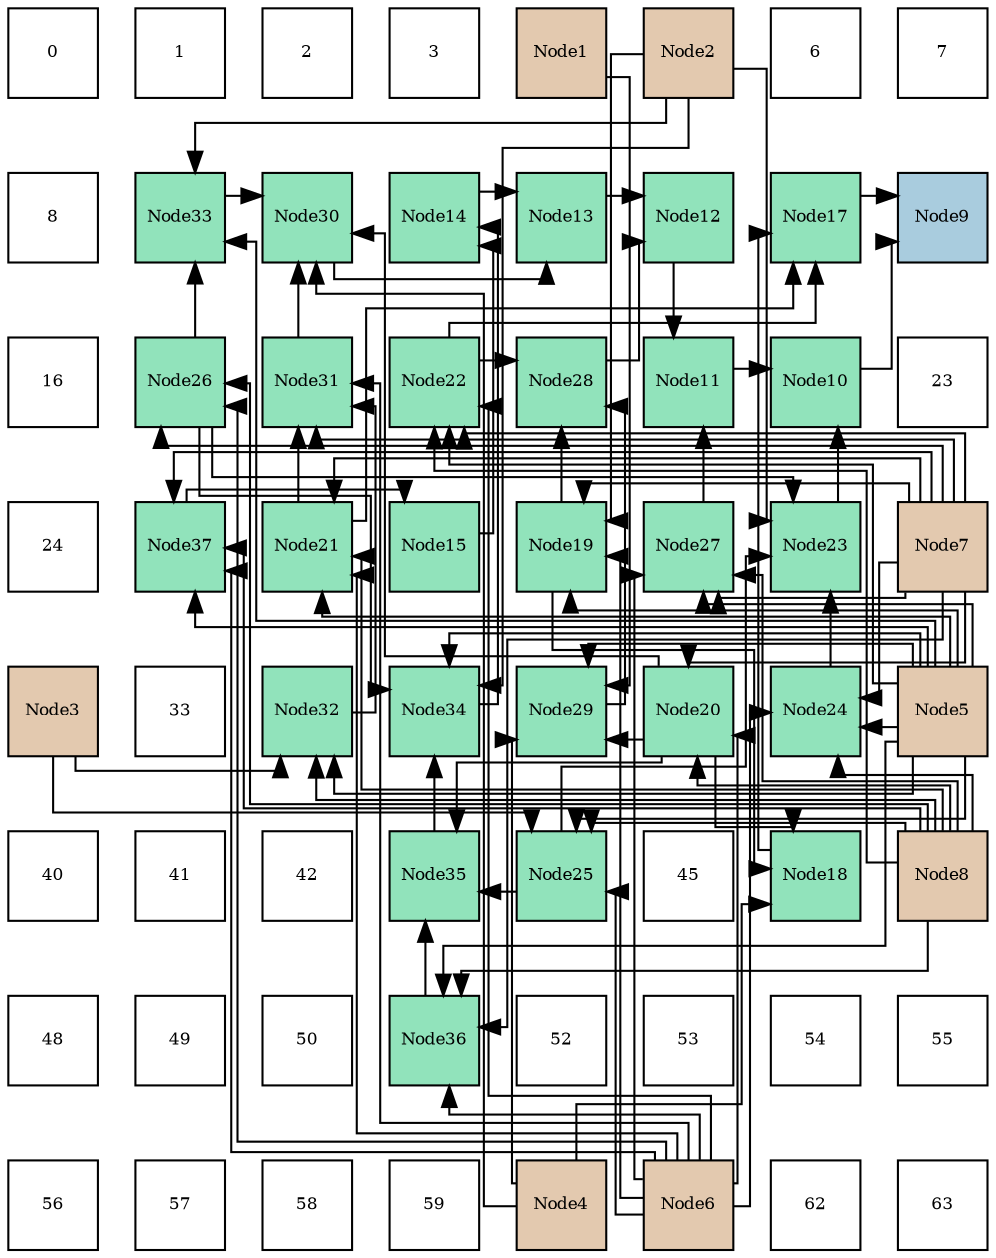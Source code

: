 digraph layout{
 rankdir=TB;
 splines=ortho;
 node [style=filled shape=square fixedsize=true width=0.6];
0[label="0", fontsize=8, fillcolor="#ffffff"];
1[label="1", fontsize=8, fillcolor="#ffffff"];
2[label="2", fontsize=8, fillcolor="#ffffff"];
3[label="3", fontsize=8, fillcolor="#ffffff"];
4[label="Node1", fontsize=8, fillcolor="#e3c9af"];
5[label="Node2", fontsize=8, fillcolor="#e3c9af"];
6[label="6", fontsize=8, fillcolor="#ffffff"];
7[label="7", fontsize=8, fillcolor="#ffffff"];
8[label="8", fontsize=8, fillcolor="#ffffff"];
9[label="Node33", fontsize=8, fillcolor="#91e3bb"];
10[label="Node30", fontsize=8, fillcolor="#91e3bb"];
11[label="Node14", fontsize=8, fillcolor="#91e3bb"];
12[label="Node13", fontsize=8, fillcolor="#91e3bb"];
13[label="Node12", fontsize=8, fillcolor="#91e3bb"];
14[label="Node17", fontsize=8, fillcolor="#91e3bb"];
15[label="Node9", fontsize=8, fillcolor="#a9ccde"];
16[label="16", fontsize=8, fillcolor="#ffffff"];
17[label="Node26", fontsize=8, fillcolor="#91e3bb"];
18[label="Node31", fontsize=8, fillcolor="#91e3bb"];
19[label="Node22", fontsize=8, fillcolor="#91e3bb"];
20[label="Node28", fontsize=8, fillcolor="#91e3bb"];
21[label="Node11", fontsize=8, fillcolor="#91e3bb"];
22[label="Node10", fontsize=8, fillcolor="#91e3bb"];
23[label="23", fontsize=8, fillcolor="#ffffff"];
24[label="24", fontsize=8, fillcolor="#ffffff"];
25[label="Node37", fontsize=8, fillcolor="#91e3bb"];
26[label="Node21", fontsize=8, fillcolor="#91e3bb"];
27[label="Node15", fontsize=8, fillcolor="#91e3bb"];
28[label="Node19", fontsize=8, fillcolor="#91e3bb"];
29[label="Node27", fontsize=8, fillcolor="#91e3bb"];
30[label="Node23", fontsize=8, fillcolor="#91e3bb"];
31[label="Node7", fontsize=8, fillcolor="#e3c9af"];
32[label="Node3", fontsize=8, fillcolor="#e3c9af"];
33[label="33", fontsize=8, fillcolor="#ffffff"];
34[label="Node32", fontsize=8, fillcolor="#91e3bb"];
35[label="Node34", fontsize=8, fillcolor="#91e3bb"];
36[label="Node29", fontsize=8, fillcolor="#91e3bb"];
37[label="Node20", fontsize=8, fillcolor="#91e3bb"];
38[label="Node24", fontsize=8, fillcolor="#91e3bb"];
39[label="Node5", fontsize=8, fillcolor="#e3c9af"];
40[label="40", fontsize=8, fillcolor="#ffffff"];
41[label="41", fontsize=8, fillcolor="#ffffff"];
42[label="42", fontsize=8, fillcolor="#ffffff"];
43[label="Node35", fontsize=8, fillcolor="#91e3bb"];
44[label="Node25", fontsize=8, fillcolor="#91e3bb"];
45[label="45", fontsize=8, fillcolor="#ffffff"];
46[label="Node18", fontsize=8, fillcolor="#91e3bb"];
47[label="Node8", fontsize=8, fillcolor="#e3c9af"];
48[label="48", fontsize=8, fillcolor="#ffffff"];
49[label="49", fontsize=8, fillcolor="#ffffff"];
50[label="50", fontsize=8, fillcolor="#ffffff"];
51[label="Node36", fontsize=8, fillcolor="#91e3bb"];
52[label="52", fontsize=8, fillcolor="#ffffff"];
53[label="53", fontsize=8, fillcolor="#ffffff"];
54[label="54", fontsize=8, fillcolor="#ffffff"];
55[label="55", fontsize=8, fillcolor="#ffffff"];
56[label="56", fontsize=8, fillcolor="#ffffff"];
57[label="57", fontsize=8, fillcolor="#ffffff"];
58[label="58", fontsize=8, fillcolor="#ffffff"];
59[label="59", fontsize=8, fillcolor="#ffffff"];
60[label="Node4", fontsize=8, fillcolor="#e3c9af"];
61[label="Node6", fontsize=8, fillcolor="#e3c9af"];
62[label="62", fontsize=8, fillcolor="#ffffff"];
63[label="63", fontsize=8, fillcolor="#ffffff"];
edge [constraint=false, style=vis];22 -> 15;
14 -> 15;
21 -> 22;
30 -> 22;
13 -> 21;
29 -> 21;
12 -> 13;
20 -> 13;
11 -> 12;
10 -> 12;
27 -> 11;
35 -> 11;
25 -> 27;
46 -> 14;
26 -> 14;
19 -> 14;
36 -> 20;
28 -> 20;
19 -> 20;
18 -> 10;
9 -> 10;
37 -> 10;
60 -> 10;
43 -> 35;
17 -> 35;
5 -> 35;
39 -> 35;
28 -> 46;
37 -> 46;
60 -> 46;
38 -> 30;
44 -> 30;
17 -> 30;
5 -> 30;
37 -> 36;
4 -> 36;
60 -> 36;
39 -> 36;
26 -> 18;
34 -> 18;
61 -> 18;
31 -> 18;
17 -> 9;
5 -> 9;
39 -> 9;
37 -> 43;
44 -> 43;
51 -> 43;
5 -> 28;
39 -> 28;
61 -> 28;
31 -> 28;
61 -> 37;
31 -> 37;
47 -> 37;
39 -> 26;
61 -> 26;
31 -> 26;
47 -> 26;
39 -> 19;
61 -> 19;
31 -> 19;
47 -> 19;
39 -> 38;
61 -> 38;
31 -> 38;
47 -> 38;
32 -> 44;
39 -> 44;
61 -> 44;
47 -> 44;
61 -> 17;
31 -> 17;
47 -> 17;
39 -> 29;
61 -> 29;
31 -> 29;
47 -> 29;
32 -> 34;
39 -> 34;
47 -> 34;
39 -> 51;
61 -> 51;
31 -> 51;
47 -> 51;
39 -> 25;
61 -> 25;
31 -> 25;
47 -> 25;
edge [constraint=true, style=invis];
0 -> 8 -> 16 -> 24 -> 32 -> 40 -> 48 -> 56;
1 -> 9 -> 17 -> 25 -> 33 -> 41 -> 49 -> 57;
2 -> 10 -> 18 -> 26 -> 34 -> 42 -> 50 -> 58;
3 -> 11 -> 19 -> 27 -> 35 -> 43 -> 51 -> 59;
4 -> 12 -> 20 -> 28 -> 36 -> 44 -> 52 -> 60;
5 -> 13 -> 21 -> 29 -> 37 -> 45 -> 53 -> 61;
6 -> 14 -> 22 -> 30 -> 38 -> 46 -> 54 -> 62;
7 -> 15 -> 23 -> 31 -> 39 -> 47 -> 55 -> 63;
rank = same {0 -> 1 -> 2 -> 3 -> 4 -> 5 -> 6 -> 7};
rank = same {8 -> 9 -> 10 -> 11 -> 12 -> 13 -> 14 -> 15};
rank = same {16 -> 17 -> 18 -> 19 -> 20 -> 21 -> 22 -> 23};
rank = same {24 -> 25 -> 26 -> 27 -> 28 -> 29 -> 30 -> 31};
rank = same {32 -> 33 -> 34 -> 35 -> 36 -> 37 -> 38 -> 39};
rank = same {40 -> 41 -> 42 -> 43 -> 44 -> 45 -> 46 -> 47};
rank = same {48 -> 49 -> 50 -> 51 -> 52 -> 53 -> 54 -> 55};
rank = same {56 -> 57 -> 58 -> 59 -> 60 -> 61 -> 62 -> 63};
}